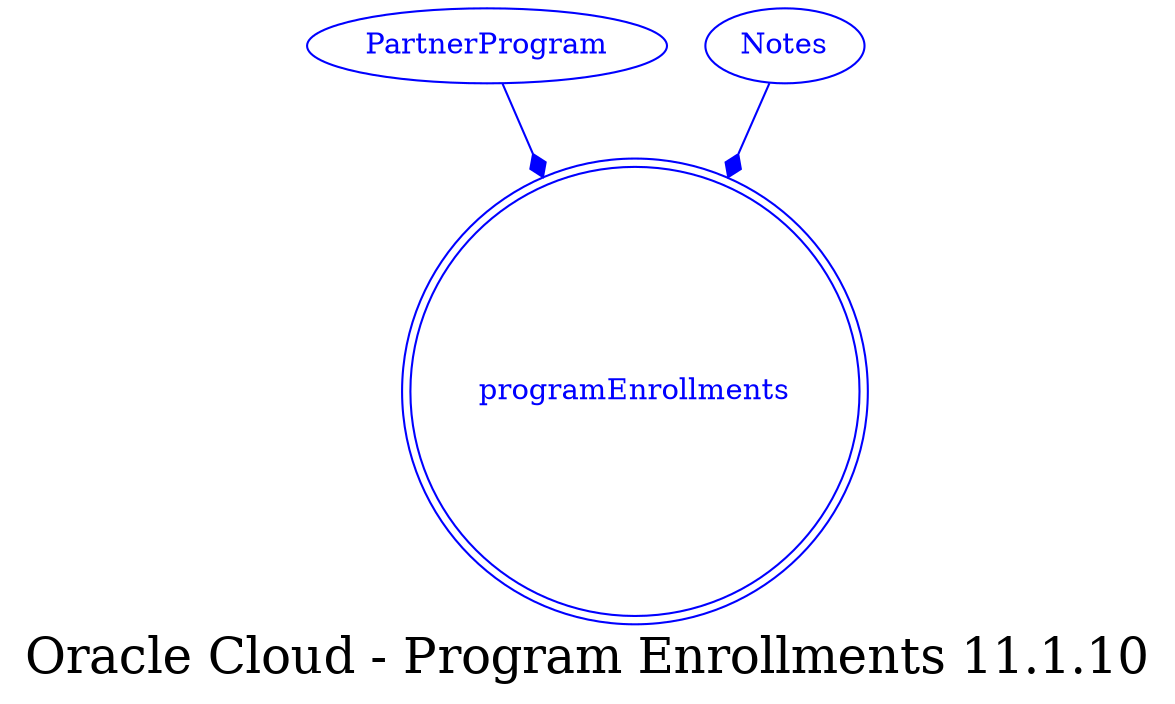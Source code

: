 digraph LexiconGraph {
graph[label="Oracle Cloud - Program Enrollments 11.1.10", fontsize=24]
splines=true
"programEnrollments" [color=blue, fontcolor=blue, shape=doublecircle]
"PartnerProgram" -> "programEnrollments" [color=blue, fontcolor=blue, arrowhead=diamond, arrowtail=none]
"PartnerProgram" [color=blue, fontcolor=blue, shape=ellipse]
"Notes" -> "programEnrollments" [color=blue, fontcolor=blue, arrowhead=diamond, arrowtail=none]
"Notes" [color=blue, fontcolor=blue, shape=ellipse]
}
